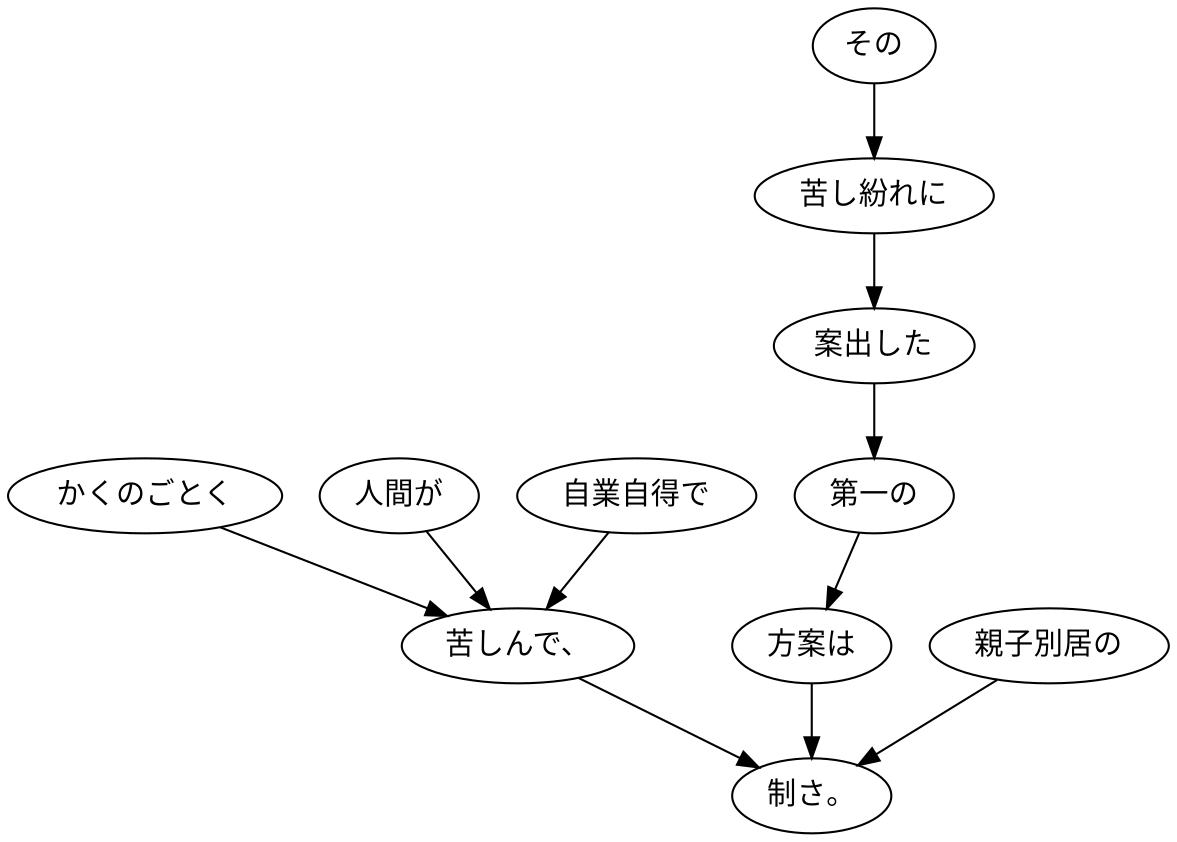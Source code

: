 digraph graph8750 {
	node0 [label="かくのごとく"];
	node1 [label="人間が"];
	node2 [label="自業自得で"];
	node3 [label="苦しんで、"];
	node4 [label="その"];
	node5 [label="苦し紛れに"];
	node6 [label="案出した"];
	node7 [label="第一の"];
	node8 [label="方案は"];
	node9 [label="親子別居の"];
	node10 [label="制さ。"];
	node0 -> node3;
	node1 -> node3;
	node2 -> node3;
	node3 -> node10;
	node4 -> node5;
	node5 -> node6;
	node6 -> node7;
	node7 -> node8;
	node8 -> node10;
	node9 -> node10;
}
